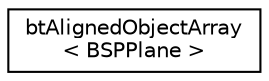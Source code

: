 digraph "Graphical Class Hierarchy"
{
  edge [fontname="Helvetica",fontsize="10",labelfontname="Helvetica",labelfontsize="10"];
  node [fontname="Helvetica",fontsize="10",shape=record];
  rankdir="LR";
  Node1 [label="btAlignedObjectArray\l\< BSPPlane \>",height=0.2,width=0.4,color="black", fillcolor="white", style="filled",URL="$classbt_aligned_object_array.html"];
}

